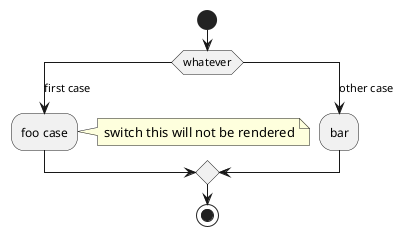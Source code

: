 {
  "sha1": "41lrjv3wrxff5230fv28huo3j4moldf",
  "insertion": {
    "when": "2024-05-30T20:48:20.406Z",
    "url": "https://forum.plantuml.net/14015/activity-switch-case-notes-are-not-working",
    "user": "plantuml@gmail.com"
  }
}
@startuml
start
switch (whatever)
  case (first case)
    :foo case;
    note right
      switch this will not be rendered
    end note
  case (other case)
    :bar;
endswitch
stop
@enduml
